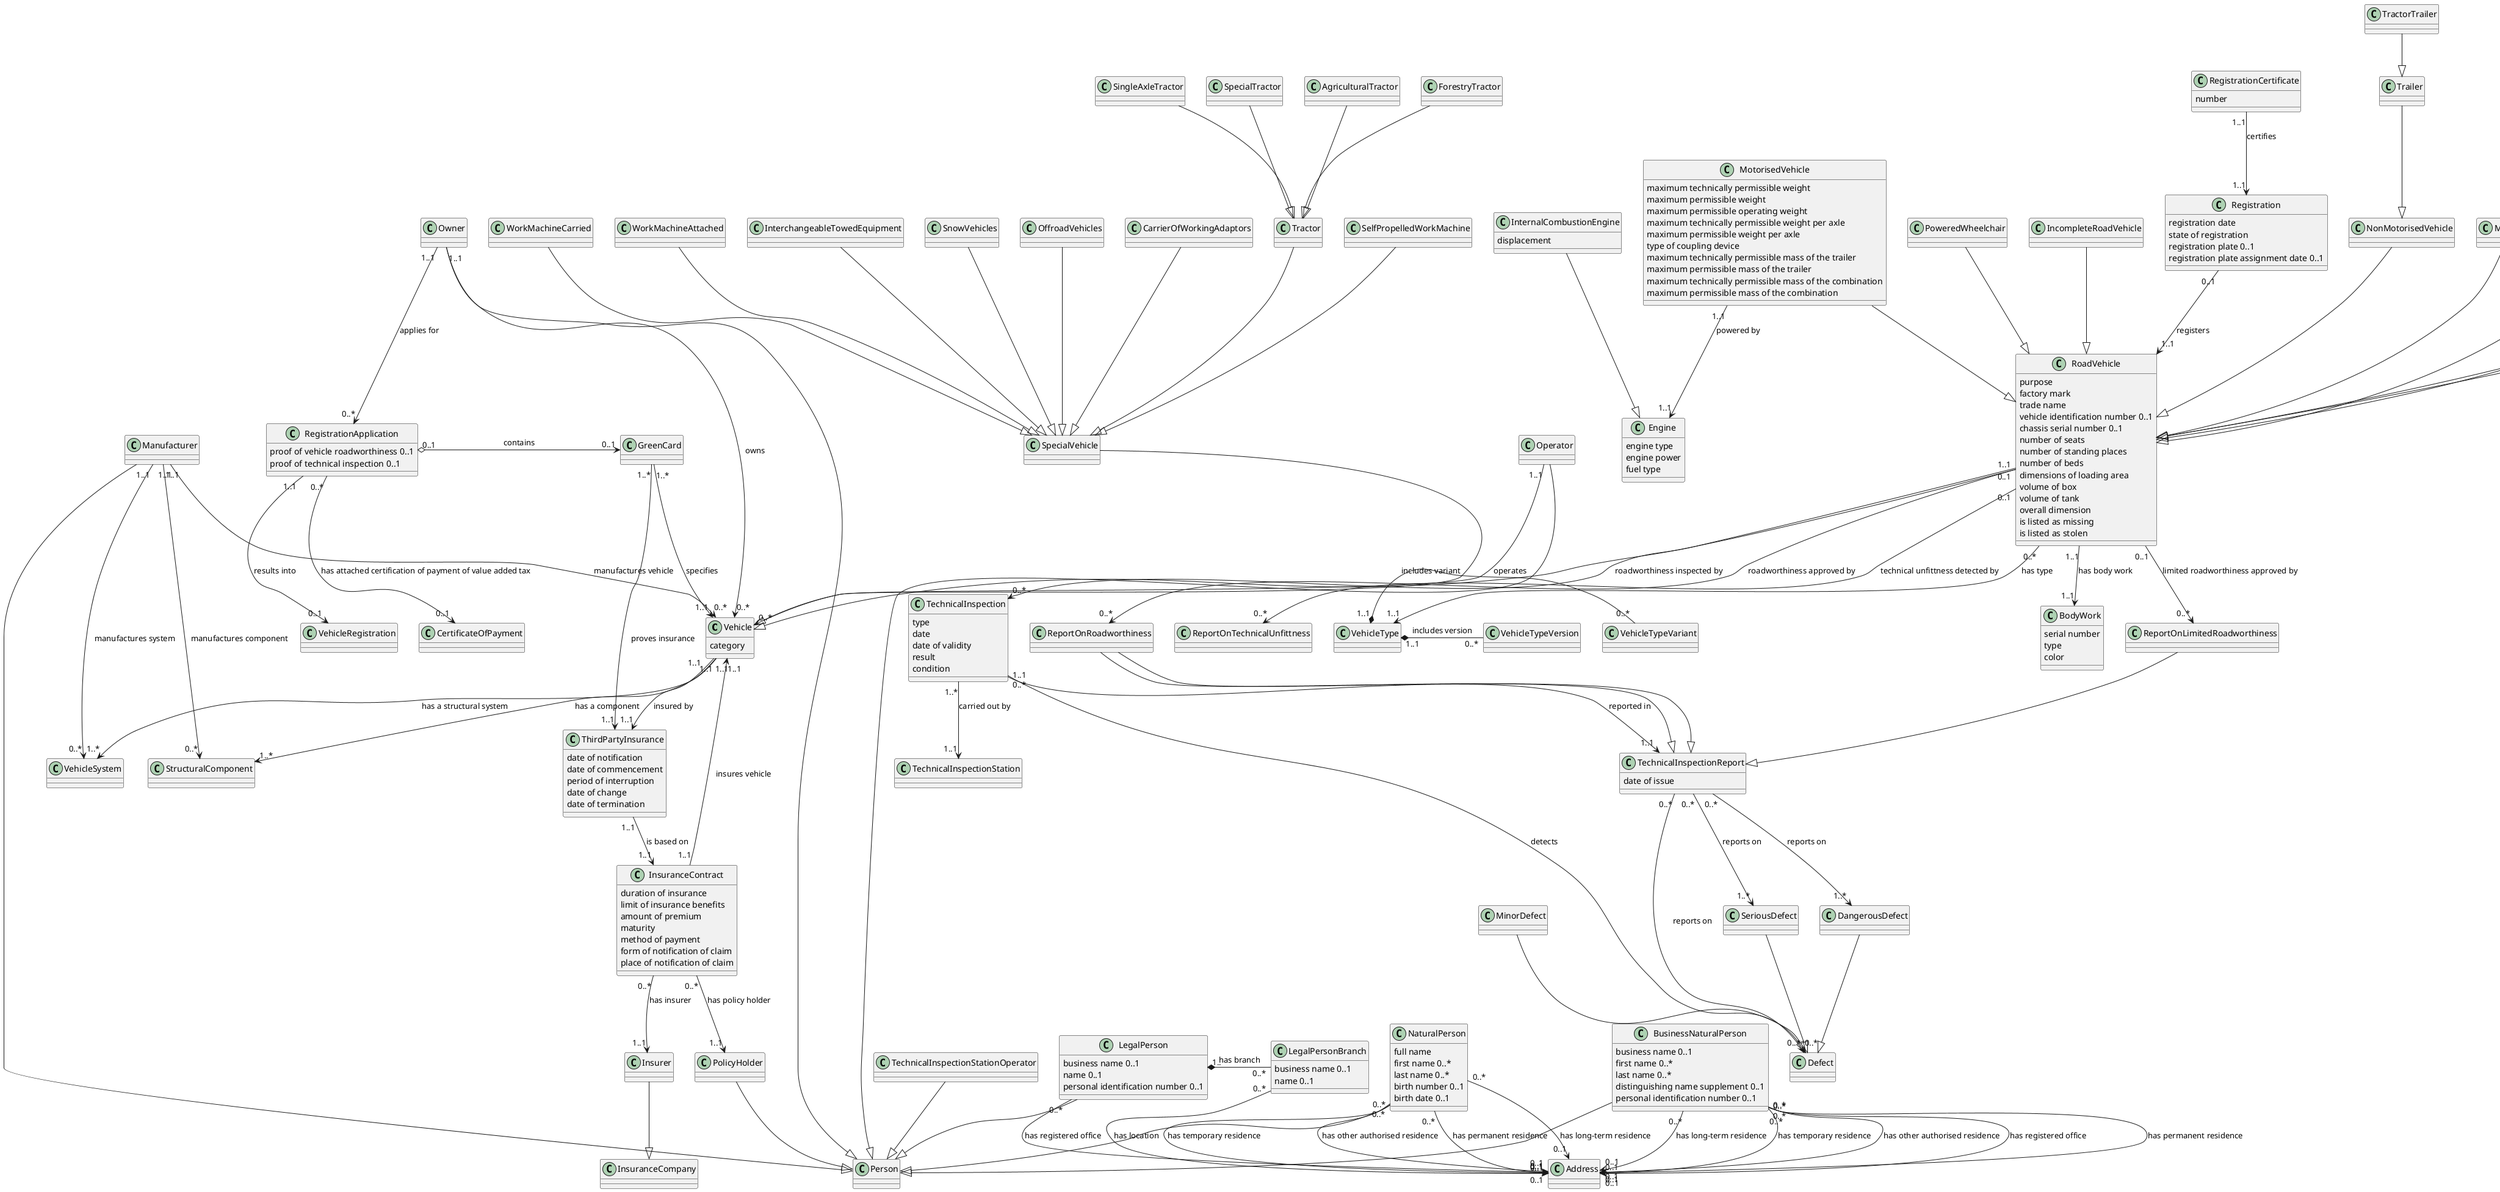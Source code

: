 @startuml
skinparam groupInheritance 3

class Vehicle {
    'A vehicle category is a group of vehicles which have the same technical conditions laid down in an implementing regulation. Vehicles are divided into categories L, M, N, O, T, C, R, S and Z.
    category
}

'A road vehicle is a motorised or non-motorised vehicle which is constructed for use on roads for the carriage of persons, animals or goods
class RoadVehicle {
    'The purpose for which the road vehicle is intended, which is a taxi service vehicle, a vehicle with right of way, a car rental vehicle for hire, a vehicle for general use, or a vehicle for the operation of road transport for hire by its operator
    purpose
    'The manufacturer's factory mark as specified by the road vehicle manufacturer
    factory mark
    'The trade name if specified by the road vehicle manufacturer
    trade name
    vehicle identification number 0..1
    chassis serial number 0..1
    number of seats
    number of standing places
    number of beds
    dimensions of loading area
    volume of box
    volume of tank
    overall dimension
    'If the road vehicle is listed as missing in the Schengen Information System or in the information system of the Police of the Czech Republic or this information is not established by another procedure,
    is listed as missing
    'If the road vehicle is listed as stolen in the Schengen Information System or in the information system of the Police of the Czech Republic or this information is not established by another procedure,
    is listed as stolen
}
RoadVehicle --|> Vehicle

class MotorisedVehicle {
    maximum technically permissible weight
    maximum permissible weight
    maximum permissible operating weight
    maximum technically permissible weight per axle
    maximum permissible weight per axle
    type of coupling device
    maximum technically permissible mass of the trailer
    maximum permissible mass of the trailer
    maximum technically permissible mass of the combination
    maximum permissible mass of the combination
}
MotorisedVehicle --|> RoadVehicle

class NonMotorisedVehicle   {

}
NonMotorisedVehicle --|> RoadVehicle

'A special vehicle is a vehicle manufactured for purposes other than road traffic, which may be operated on roads if conditions are met.
class SpecialVehicle    {

}
SpecialVehicle --|> Vehicle

'A type of road vehicle is defined as a set of road vehicles which are identical in at least their basic characteristics. A vehicle type may include variants and versions.
class VehicleType    {

}
RoadVehicle "0..*" --> "1..1" VehicleType : has type

class VehicleTypeVersion {

}
VehicleType "1..1" *- "0..*" VehicleTypeVersion : includes version

class VehicleTypeVariant {

}
VehicleType "1..1" *- "0..*" VehicleTypeVariant : includes variant

class Motorcycle {

}
Motorcycle --|> RoadVehicle

class PassengerCar {

}
PassengerCar --|> RoadVehicle

class Bus {

}
Bus --|> RoadVehicle

class Lorry {

}
Lorry --|> RoadVehicle

class SpecialPurposeVehicle {

}
SpecialPurposeVehicle --|> RoadVehicle

class PoweredWheelchair {

}
PoweredWheelchair --|> RoadVehicle

class AgriculturalTractor {

}
AgriculturalTractor --|> Tractor

class ForestryTractor {

}
ForestryTractor --|> Tractor

class SingleAxleTractor {

}
SingleAxleTractor --|> Tractor

class SpecialTractor {

}
SpecialTractor --|> Tractor

class Tractor {

}
Tractor --|> SpecialVehicle

class TractorTrailer {

}
TractorTrailer --|> Trailer

class SelfPropelledWorkMachine {

}
SelfPropelledWorkMachine --|> SpecialVehicle

class WorkMachineCarried {

}
WorkMachineCarried --|> SpecialVehicle

class WorkMachineAttached {

}
WorkMachineAttached --|> SpecialVehicle

class InterchangeableTowedEquipment {

}
InterchangeableTowedEquipment --|> SpecialVehicle

'Vehicles designed primarily for driving on snow
class SnowVehicles {

}
SnowVehicles --|> SpecialVehicle

'Vehicles designed primarily for off-road driving
class OffroadVehicles {

}
OffroadVehicles --|> SpecialVehicle


class CarrierOfWorkingAdaptors {

}
CarrierOfWorkingAdaptors --|> SpecialVehicle

'A trailer is a non-motorised road vehicle intended to be towed by another vehicle to which it is coupled in a combination.
class Trailer {

}
Trailer --|> NonMotorisedVehicle

'Vehicle system means any structural system of a vehicle which is subject to the technical requirements laid down in an implementing regulation. An example of a vehicle system is brakes or emission reduction devices.
class VehicleSystem {

}
Vehicle "1..1" --> "1..*" VehicleSystem : has a structural system

'A structural component of a vehicle is a component of the vehicle which must be type-approved independently of the vehicle if so provided for in the implementing legislation and which is subject to the technical requirements laid down in the implementing legislation. An example of a structural component of a vehicle is a lamp.
class StructuralComponent {

}
Vehicle "1..1" --> "1..*" StructuralComponent : has a component


class IncompleteRoadVehicle {

}
IncompleteRoadVehicle --|> RoadVehicle

class Person {

}

'A manufacturer is a person who manufactures a vehicle, its system, component or separate technical unit or has it designed or manufactured and markets it under his own name or trademark or uses it for his own account.
class Manufacturer {

}
Manufacturer --|> Person

Manufacturer "1..1" --> "0..*" Vehicle : manufactures vehicle
Manufacturer "1..1" --> "0..*" VehicleSystem : manufactures system
Manufacturer "1..1" --> "0..*" StructuralComponent : manufactures component

class Owner {

}
Owner --|> Person

Owner "1..1" --> "0..*" Vehicle : owns

class Operator {

}
Operator --|> Person

Operator "1..1" --> "0..*" Vehicle : operates

class NaturalPerson {
    full name
    first name 0..*
    last name 0..*
    birth number 0..1
    birth date 0..1
}
NaturalPerson --|> Person

NaturalPerson "0..*" --> "0..1" Address : has permanent residence
NaturalPerson "0..*" --> "0..1" Address : has long-term residence
NaturalPerson "0..*" --> "0..1" Address : has temporary residence
NaturalPerson "0..*" --> "0..1" Address : has other authorised residence

class BusinessNaturalPerson {
    business name 0..1
    first name 0..*
    last name 0..*
    distinguishing name supplement 0..1
    personal identification number 0..1
}
BusinessNaturalPerson --|> Person

BusinessNaturalPerson "0..*" --> "0..1" Address : has permanent residence
BusinessNaturalPerson "0..*" --> "0..1" Address : has long-term residence
BusinessNaturalPerson "0..*" --> "0..1" Address : has temporary residence
BusinessNaturalPerson "0..*" --> "0..1" Address : has other authorised residence
BusinessNaturalPerson "0..*" --> "0..1" Address : has registered office

class LegalPerson {
    business name 0..1
    name 0..1
    personal identification number 0..1
}
LegalPerson --|> Person

LegalPerson "0..*" --> "0..1" Address : has registered office

class LegalPersonBranch {
    business name 0..1
    name 0..1
}

LegalPersonBranch "0..*" --> "0..1" Address : has location
LegalPerson "1.." *- "0..*" LegalPersonBranch : has branch

class Address {

}

'A road vehicle, the roadworthiness of which is subject to approval, operated on the roads must be entered in the register of road vehicles if the person operating it has permanent residence, long-term residence or, if a citizen of another Member State, temporary residence of at least 6 months per calendar year in the territory of the Czech Republic, or has been granted asylum.
'In the case of a legal person, the obligation to register the vehicle applies if it has its registered office in the Czech Republic.
'If it is a foreign legal person, the obligation applies if it has a branch plant in the Czech Republic.
class Registration {
    registration date
    state of registration
    registration plate 0..1
    registration plate assignment date 0..1
}

class RegistrationCertificate {
    number
}
RegistrationCertificate "1..1" --> "1..1" Registration : certifies
Registration "0..1" --> "1..1" RoadVehicle : registers

class RegistrationApplication {
    proof of vehicle roadworthiness 0..1
    proof of technical inspection 0..1
}
RegistrationApplication "0..1" o-> "0..1" GreenCard : contains
RegistrationApplication "1..1" --> "0..1" VehicleRegistration : results into
Owner "1..1" --> "0..*" RegistrationApplication : applies for

class CertificateOfPayment   {

}
RegistrationApplication "0..*" --> "0..1" CertificateOfPayment : has attached certification of payment of value added tax

class ThirdPartyInsurance   {
    date of notification
    date of commencement
    period of interruption
    date of change
    date of termination
}
Vehicle "1..1" --> "1..1" ThirdPartyInsurance : insured by
ThirdPartyInsurance "1..1" --> "1..1" InsuranceContract : is based on

class InsuranceContract {
    duration of insurance
    limit of insurance benefits
    amount of premium
    maturity
    method of payment
    form of notification of claim
    place of notification of claim
}
InsuranceContract "0..*" --> "1..1" PolicyHolder : has policy holder
InsuranceContract "0..*" --> "1..1" Insurer : has insurer
InsuranceContract "1..1" --> "1..1" Vehicle : insures vehicle

'The policyholder is the person who has concluded a contract of liability insurance with the insurer.
class PolicyHolder {

}
PolicyHolder --|> Person

'The insurer is an insurance company authorised to operate liability insurance in the Czech Republic.
class Insurer {

}
Insurer --|> InsuranceCompany

class InsuranceCompany {

}

'Green Card means an international certificate proving that the vehicle has been covered by a third party insurance contract for the vehicle specified in the certificate.
class GreenCard {

}
GreenCard "1..*" --> "1..1" ThirdPartyInsurance : proves insurance
GreenCard "1..*" --> "1..1" Vehicle : specifies

class Engine {
    'The type of engine specified by the manufacturer of the road vehicle
    engine type
    engine power
    fuel type
}
MotorisedVehicle "1..1" --> "1..1" Engine : powered by

class InternalCombustionEngine {
    displacement
}
InternalCombustionEngine --|> Engine

class BodyWork {
    serial number
    type
    color
}
RoadVehicle "1..1" --> "1..1" BodyWork : has body work

'A road vehicle technical inspection is an inspection of its roadworthiness which includes the technical condition and functioning of a road vehicle, its systems, components and separate technical units and their environmental impact or a registration test of a road vehicle.
'The operator of a road vehicle which has not been registered in another State prior to its registration in the Register of Road Vehicles shall bring the road vehicle in for a technical inspection within 4 years from the date of registration of the vehicle in the Register of Road Vehicles and periodically thereafter within 2 years from the date of the previous technical inspection.
class TechnicalInspection {
    type
    date
    date of validity
    result
    condition
}
TechnicalInspection "1..*" --> "1..1" TechnicalInspectionStation : carried out by
RoadVehicle "1..1" --> "0..*" TechnicalInspection : roadworthiness inspected by
RoadVehicle "0..1" --> "0..*" ReportOnRoadworthiness : roadworthiness approved by
RoadVehicle "0..1" --> "0..*" ReportOnLimitedRoadworthiness : limited roadworthiness approved by
RoadVehicle "0..1" --> "0..*" ReportOnTechnicalUnfittness : technical unfittness detected by

'On the basis of the defect record, the technical inspection station shall draw up a technical inspection report on the technical inspection of the road vehicle and hand it over to the natural person who delivered the vehicle for the technical inspection.
class TechnicalInspectionReport {
    date of issue
}
TechnicalInspection "1..1" --> "1..1" TechnicalInspectionReport : reported in
TechnicalInspectionReport "0..*" --> "0..*" Defect : reports on

'A road vehicle is technically fit for use on the road if no defects or only minor defects have been found during the road vehicle inspection. If the technical inspection has revealed minor defects, the operator of the road vehicle shall remedy them. The technical inspection station shall affix an inspection sticker on the rear plate of the registration plate of the road vehicle indicating the month and year of the next periodic technical inspection of the road vehicle.
class ReportOnRoadworthiness {

}
ReportOnRoadworthiness --|> TechnicalInspectionReport

'If a technical inspection reveals a serious defect, the vehicle is technically fit for use only for 30 days from the date of issue of the technical inspection report. Within this period, the operator of the road vehicle shall be obliged to bring the road vehicle with the rectified serious defect to the technical inspection station for a repeat technical inspection. If the operator of the road vehicle does not proceed in this way, or if the repeated technical inspection reveals that the defect to be rectified has been recurrently rectified, the vehicle is technically unfit for use and may not be used in traffic. The operator shall be obliged to ensure that the vehicle is towed away from the technical inspection station at his own expense.
class ReportOnLimitedRoadworthiness {

}
ReportOnLimitedRoadworthiness --|> TechnicalInspectionReport
TechnicalInspectionReport "0..*" --> "1..*" SeriousDefect : reports on

'If the technical inspection of a road vehicle reveals a dangerous defect, the vehicle is technically unfit for use and must not be used in traffic. The operator is obliged to ensure that the vehicle is towed at his own expense from the technical inspection station, that the dangerous defect is removed, and that the road vehicle is brought in for a repeat technical inspection. Upon detection of a dangerous defect, the technical inspection station shall remove the technical inspection sticker from the rear plate of the registration plate.
class ReportOnTechnicalUnfittness {

}
ReportOnRoadworthiness --|> TechnicalInspectionReport
TechnicalInspectionReport "0..*" --> "1..*" DangerousDefect : reports on

'A technical inspection of a road vehicle can detect 3 levels of defects.
class Defect {

}
TechnicalInspection "0..*" --> "0..*" Defect : detects

'A minor defect does not significantly affect the operational characteristics of the vehicle, road safety or the environment.
class MinorDefect {

}
MinorDefect --|> Defect

'A serious defect affects the operational characteristics of the vehicle, is liable to endanger road traffic, may adversely affect the environment or consists of a serious deficiency in the identification of the vehicle.
class SeriousDefect {

}
SeriousDefect --|> Defect

'A dangerous defect poses an immediate threat to the safety of the road vehicle, to road traffic or to the environment.
class DangerousDefect {

}
DangerousDefect --|> Defect


'A technical inspection station is a workplace specialised in carrying out technical inspections of road vehicles.
class TechnicalInspectionStation {

}

'A legal or natural person who has a licence to operate it and a certificate issued by the regional authority. The competent authority to decide on the granting of the authorisation is the regional authority in whose administrative district the operator of the technical inspection station will carry out its activities.
class TechnicalInspectionStationOperator {

}
TechnicalInspectionStationOperator --|> Person


@enduml
